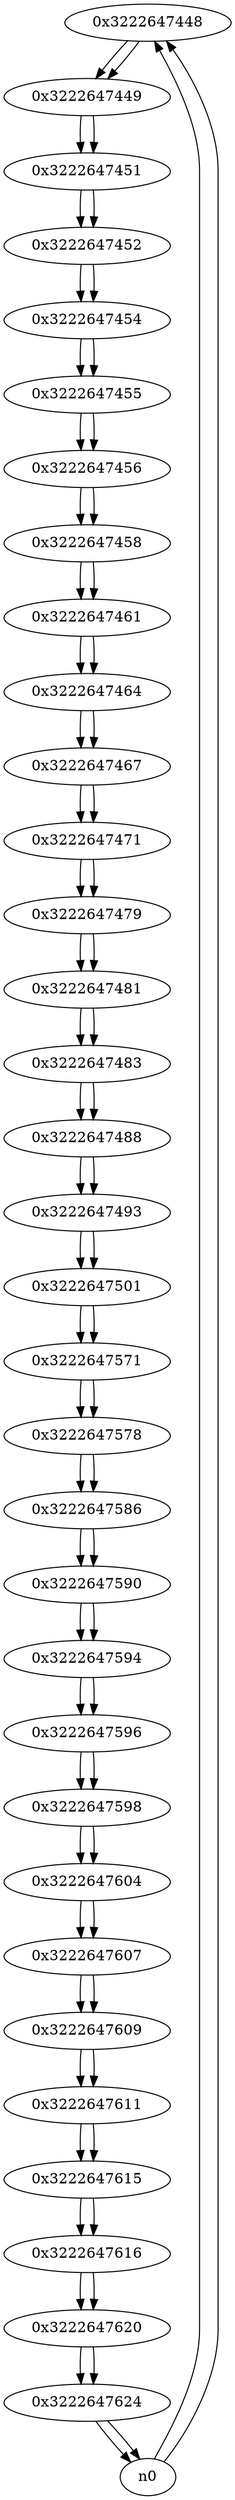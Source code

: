 digraph G{
/* nodes */
  n1 [label="0x3222647448"]
  n2 [label="0x3222647449"]
  n3 [label="0x3222647451"]
  n4 [label="0x3222647452"]
  n5 [label="0x3222647454"]
  n6 [label="0x3222647455"]
  n7 [label="0x3222647456"]
  n8 [label="0x3222647458"]
  n9 [label="0x3222647461"]
  n10 [label="0x3222647464"]
  n11 [label="0x3222647467"]
  n12 [label="0x3222647471"]
  n13 [label="0x3222647479"]
  n14 [label="0x3222647481"]
  n15 [label="0x3222647483"]
  n16 [label="0x3222647488"]
  n17 [label="0x3222647493"]
  n18 [label="0x3222647501"]
  n19 [label="0x3222647571"]
  n20 [label="0x3222647578"]
  n21 [label="0x3222647586"]
  n22 [label="0x3222647590"]
  n23 [label="0x3222647594"]
  n24 [label="0x3222647596"]
  n25 [label="0x3222647598"]
  n26 [label="0x3222647604"]
  n27 [label="0x3222647607"]
  n28 [label="0x3222647609"]
  n29 [label="0x3222647611"]
  n30 [label="0x3222647615"]
  n31 [label="0x3222647616"]
  n32 [label="0x3222647620"]
  n33 [label="0x3222647624"]
/* edges */
n1 -> n2;
n0 -> n1;
n0 -> n1;
n2 -> n3;
n1 -> n2;
n3 -> n4;
n2 -> n3;
n4 -> n5;
n3 -> n4;
n5 -> n6;
n4 -> n5;
n6 -> n7;
n5 -> n6;
n7 -> n8;
n6 -> n7;
n8 -> n9;
n7 -> n8;
n9 -> n10;
n8 -> n9;
n10 -> n11;
n9 -> n10;
n11 -> n12;
n10 -> n11;
n12 -> n13;
n11 -> n12;
n13 -> n14;
n12 -> n13;
n14 -> n15;
n13 -> n14;
n15 -> n16;
n14 -> n15;
n16 -> n17;
n15 -> n16;
n17 -> n18;
n16 -> n17;
n18 -> n19;
n17 -> n18;
n19 -> n20;
n18 -> n19;
n20 -> n21;
n19 -> n20;
n21 -> n22;
n20 -> n21;
n22 -> n23;
n21 -> n22;
n23 -> n24;
n22 -> n23;
n24 -> n25;
n23 -> n24;
n25 -> n26;
n24 -> n25;
n26 -> n27;
n25 -> n26;
n27 -> n28;
n26 -> n27;
n28 -> n29;
n27 -> n28;
n29 -> n30;
n28 -> n29;
n30 -> n31;
n29 -> n30;
n31 -> n32;
n30 -> n31;
n32 -> n33;
n31 -> n32;
n33 -> n0;
n33 -> n0;
n32 -> n33;
}
